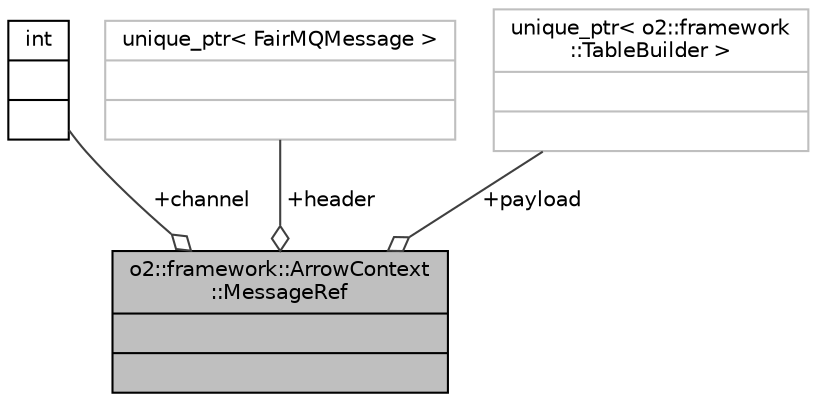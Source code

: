 digraph "o2::framework::ArrowContext::MessageRef"
{
 // INTERACTIVE_SVG=YES
  bgcolor="transparent";
  edge [fontname="Helvetica",fontsize="10",labelfontname="Helvetica",labelfontsize="10"];
  node [fontname="Helvetica",fontsize="10",shape=record];
  Node1 [label="{o2::framework::ArrowContext\l::MessageRef\n||}",height=0.2,width=0.4,color="black", fillcolor="grey75", style="filled" fontcolor="black"];
  Node2 -> Node1 [color="grey25",fontsize="10",style="solid",label=" +channel" ,arrowhead="odiamond",fontname="Helvetica"];
  Node2 [label="{int\n||}",height=0.2,width=0.4,color="black",URL="$d1/da0/classint.html"];
  Node3 -> Node1 [color="grey25",fontsize="10",style="solid",label=" +header" ,arrowhead="odiamond",fontname="Helvetica"];
  Node3 [label="{unique_ptr\< FairMQMessage \>\n||}",height=0.2,width=0.4,color="grey75"];
  Node4 -> Node1 [color="grey25",fontsize="10",style="solid",label=" +payload" ,arrowhead="odiamond",fontname="Helvetica"];
  Node4 [label="{unique_ptr\< o2::framework\l::TableBuilder \>\n||}",height=0.2,width=0.4,color="grey75"];
}

